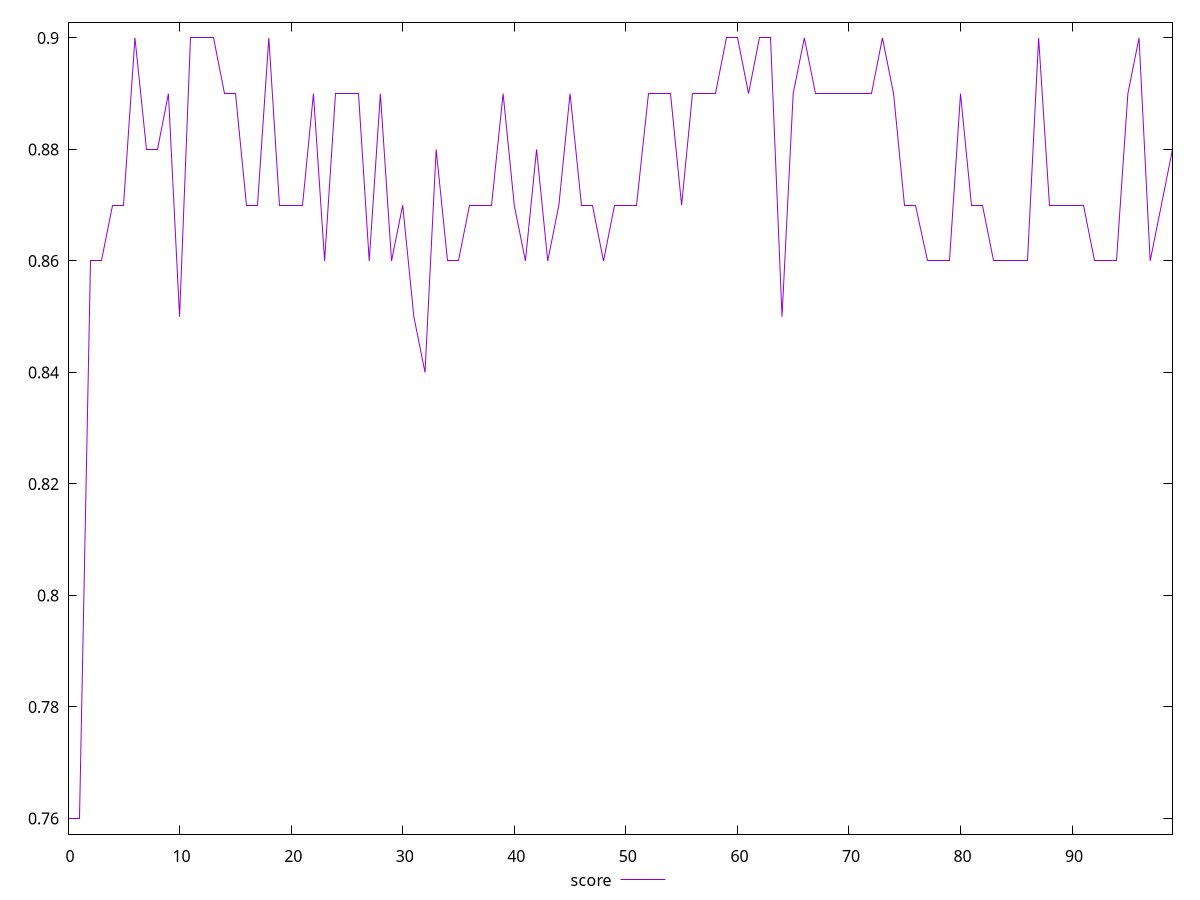 reset

$score <<EOF
0 0.76
1 0.76
2 0.86
3 0.86
4 0.87
5 0.87
6 0.9
7 0.88
8 0.88
9 0.89
10 0.85
11 0.9
12 0.9
13 0.9
14 0.89
15 0.89
16 0.87
17 0.87
18 0.9
19 0.87
20 0.87
21 0.87
22 0.89
23 0.86
24 0.89
25 0.89
26 0.89
27 0.86
28 0.89
29 0.86
30 0.87
31 0.85
32 0.84
33 0.88
34 0.86
35 0.86
36 0.87
37 0.87
38 0.87
39 0.89
40 0.87
41 0.86
42 0.88
43 0.86
44 0.87
45 0.89
46 0.87
47 0.87
48 0.86
49 0.87
50 0.87
51 0.87
52 0.89
53 0.89
54 0.89
55 0.87
56 0.89
57 0.89
58 0.89
59 0.9
60 0.9
61 0.89
62 0.9
63 0.9
64 0.85
65 0.89
66 0.9
67 0.89
68 0.89
69 0.89
70 0.89
71 0.89
72 0.89
73 0.9
74 0.89
75 0.87
76 0.87
77 0.86
78 0.86
79 0.86
80 0.89
81 0.87
82 0.87
83 0.86
84 0.86
85 0.86
86 0.86
87 0.9
88 0.87
89 0.87
90 0.87
91 0.87
92 0.86
93 0.86
94 0.86
95 0.89
96 0.9
97 0.86
98 0.87
99 0.88
EOF

set key outside below
set xrange [0:99]
set yrange [0.7572:0.9028]
set trange [0.7572:0.9028]
set terminal svg size 640, 500 enhanced background rgb 'white'
set output "report_00017_2021-02-10T15-08-03.406Z/first-contentful-paint/samples/pages/score/values.svg"

plot $score title "score" with line

reset
